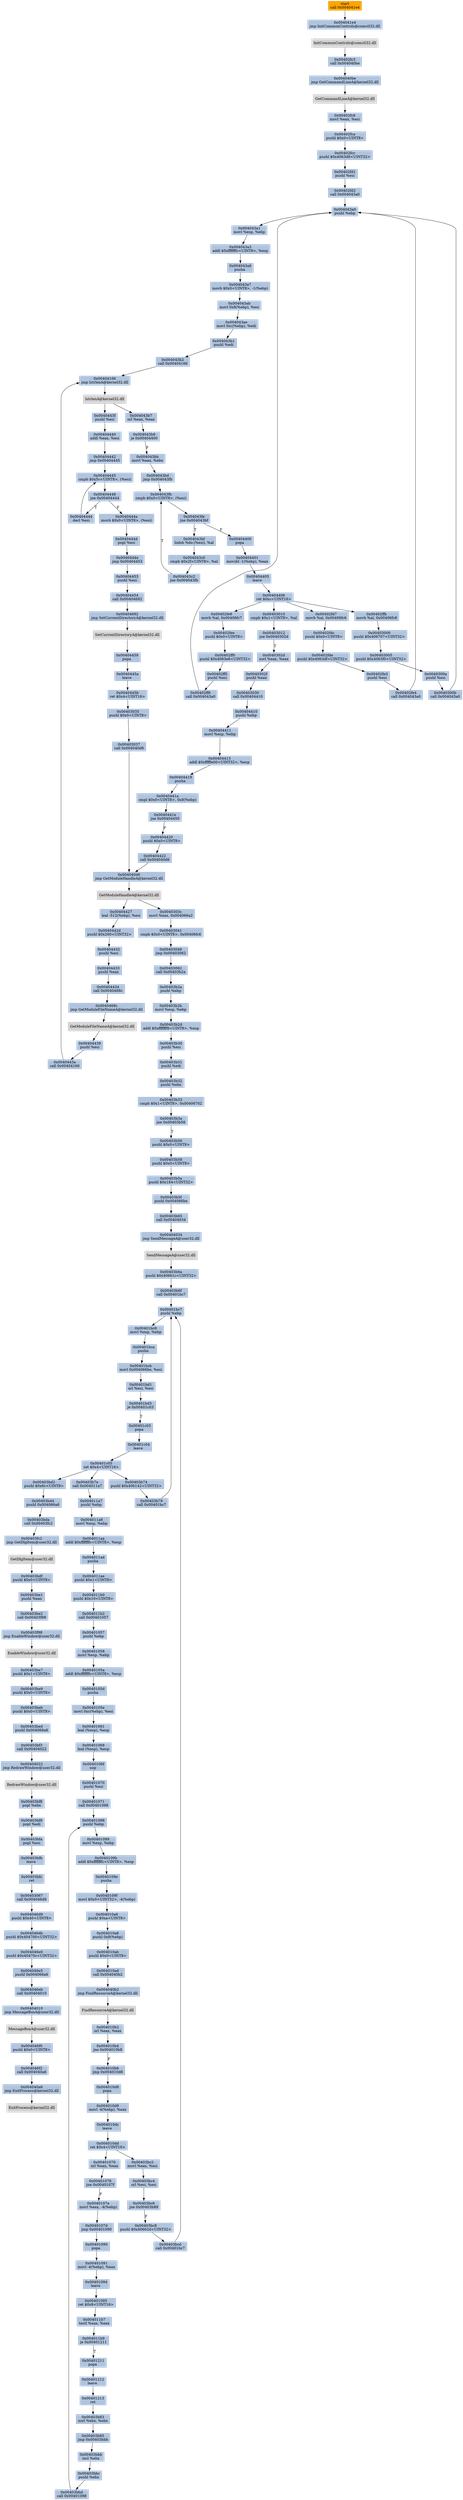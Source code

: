 digraph G {
node[shape=rectangle,style=filled,fillcolor=lightsteelblue,color=lightsteelblue]
bgcolor="transparent"
a0x00402fbecall_0x004041e4[label="start\ncall 0x004041e4",fillcolor="orange",color="lightgrey"];
a0x004041e4jmp_InitCommonControls_comctl32_dll[label="0x004041e4\njmp InitCommonControls@comctl32.dll"];
InitCommonControls_comctl32_dll[label="InitCommonControls@comctl32.dll",fillcolor="lightgrey",color="lightgrey"];
a0x00402fc3call_0x004040be[label="0x00402fc3\ncall 0x004040be"];
a0x004040bejmp_GetCommandLineA_kernel32_dll[label="0x004040be\njmp GetCommandLineA@kernel32.dll"];
GetCommandLineA_kernel32_dll[label="GetCommandLineA@kernel32.dll",fillcolor="lightgrey",color="lightgrey"];
a0x00402fc8movl_eax_esi[label="0x00402fc8\nmovl %eax, %esi"];
a0x00402fcapushl_0x0UINT8[label="0x00402fca\npushl $0x0<UINT8>"];
a0x00402fccpushl_0x4063d8UINT32[label="0x00402fcc\npushl $0x4063d8<UINT32>"];
a0x00402fd1pushl_esi[label="0x00402fd1\npushl %esi"];
a0x00402fd2call_0x004043a0[label="0x00402fd2\ncall 0x004043a0"];
a0x004043a0pushl_ebp[label="0x004043a0\npushl %ebp"];
a0x004043a1movl_esp_ebp[label="0x004043a1\nmovl %esp, %ebp"];
a0x004043a3addl_0xfffffffcUINT8_esp[label="0x004043a3\naddl $0xfffffffc<UINT8>, %esp"];
a0x004043a6pusha_[label="0x004043a6\npusha "];
a0x004043a7movb_0x0UINT8__1ebp_[label="0x004043a7\nmovb $0x0<UINT8>, -1(%ebp)"];
a0x004043abmovl_0x8ebp__esi[label="0x004043ab\nmovl 0x8(%ebp), %esi"];
a0x004043aemovl_0xcebp__edi[label="0x004043ae\nmovl 0xc(%ebp), %edi"];
a0x004043b1pushl_edi[label="0x004043b1\npushl %edi"];
a0x004043b2call_0x00404166[label="0x004043b2\ncall 0x00404166"];
a0x00404166jmp_lstrlenA_kernel32_dll[label="0x00404166\njmp lstrlenA@kernel32.dll"];
lstrlenA_kernel32_dll[label="lstrlenA@kernel32.dll",fillcolor="lightgrey",color="lightgrey"];
a0x004043b7orl_eax_eax[label="0x004043b7\norl %eax, %eax"];
a0x004043b9je_0x00404400[label="0x004043b9\nje 0x00404400"];
a0x004043bbmovl_eax_ebx[label="0x004043bb\nmovl %eax, %ebx"];
a0x004043bdjmp_0x004043fb[label="0x004043bd\njmp 0x004043fb"];
a0x004043fbcmpb_0x0UINT8_esi_[label="0x004043fb\ncmpb $0x0<UINT8>, (%esi)"];
a0x004043fejne_0x004043bf[label="0x004043fe\njne 0x004043bf"];
a0x004043bflodsb_ds_esi__al[label="0x004043bf\nlodsb %ds:(%esi), %al"];
a0x004043c0cmpb_0x2fUINT8_al[label="0x004043c0\ncmpb $0x2f<UINT8>, %al"];
a0x004043c2jne_0x004043fb[label="0x004043c2\njne 0x004043fb"];
a0x00404400popa_[label="0x00404400\npopa "];
a0x00404401movzbl__1ebp__eax[label="0x00404401\nmovzbl -1(%ebp), %eax"];
a0x00404405leave_[label="0x00404405\nleave "];
a0x00404406ret_0xcUINT16[label="0x00404406\nret $0xc<UINT16>"];
a0x00402fd7movb_al_0x00406fc6[label="0x00402fd7\nmovb %al, 0x00406fc6"];
a0x00402fdcpushl_0x0UINT8[label="0x00402fdc\npushl $0x0<UINT8>"];
a0x00402fdepushl_0x4063dfUINT32[label="0x00402fde\npushl $0x4063df<UINT32>"];
a0x00402fe3pushl_esi[label="0x00402fe3\npushl %esi"];
a0x00402fe4call_0x004043a0[label="0x00402fe4\ncall 0x004043a0"];
a0x00402fe9movb_al_0x00406fc7[label="0x00402fe9\nmovb %al, 0x00406fc7"];
a0x00402feepushl_0x0UINT8[label="0x00402fee\npushl $0x0<UINT8>"];
a0x00402ff0pushl_0x4063e6UINT32[label="0x00402ff0\npushl $0x4063e6<UINT32>"];
a0x00402ff5pushl_esi[label="0x00402ff5\npushl %esi"];
a0x00402ff6call_0x004043a0[label="0x00402ff6\ncall 0x004043a0"];
a0x00402ffbmovb_al_0x00406fc8[label="0x00402ffb\nmovb %al, 0x00406fc8"];
a0x00403000pushl_0x406707UINT32[label="0x00403000\npushl $0x406707<UINT32>"];
a0x00403005pushl_0x4063f0UINT32[label="0x00403005\npushl $0x4063f0<UINT32>"];
a0x0040300apushl_esi[label="0x0040300a\npushl %esi"];
a0x0040300bcall_0x004043a0[label="0x0040300b\ncall 0x004043a0"];
a0x00403010cmpb_0x1UINT8_al[label="0x00403010\ncmpb $0x1<UINT8>, %al"];
a0x00403012jne_0x0040302d[label="0x00403012\njne 0x0040302d"];
a0x0040302dxorl_eax_eax[label="0x0040302d\nxorl %eax, %eax"];
a0x0040302fpushl_eax[label="0x0040302f\npushl %eax"];
a0x00403030call_0x00404410[label="0x00403030\ncall 0x00404410"];
a0x00404410pushl_ebp[label="0x00404410\npushl %ebp"];
a0x00404411movl_esp_ebp[label="0x00404411\nmovl %esp, %ebp"];
a0x00404413addl_0xfffffe00UINT32_esp[label="0x00404413\naddl $0xfffffe00<UINT32>, %esp"];
a0x00404419pusha_[label="0x00404419\npusha "];
a0x0040441acmpl_0x0UINT8_0x8ebp_[label="0x0040441a\ncmpl $0x0<UINT8>, 0x8(%ebp)"];
a0x0040441ejne_0x00404450[label="0x0040441e\njne 0x00404450"];
a0x00404420pushl_0x0UINT8[label="0x00404420\npushl $0x0<UINT8>"];
a0x00404422call_0x004040d6[label="0x00404422\ncall 0x004040d6"];
a0x004040d6jmp_GetModuleHandleA_kernel32_dll[label="0x004040d6\njmp GetModuleHandleA@kernel32.dll"];
GetModuleHandleA_kernel32_dll[label="GetModuleHandleA@kernel32.dll",fillcolor="lightgrey",color="lightgrey"];
a0x00404427leal__512ebp__esi[label="0x00404427\nleal -512(%ebp), %esi"];
a0x0040442dpushl_0x200UINT32[label="0x0040442d\npushl $0x200<UINT32>"];
a0x00404432pushl_esi[label="0x00404432\npushl %esi"];
a0x00404433pushl_eax[label="0x00404433\npushl %eax"];
a0x00404434call_0x0040468c[label="0x00404434\ncall 0x0040468c"];
a0x0040468cjmp_GetModuleFileNameA_kernel32_dll[label="0x0040468c\njmp GetModuleFileNameA@kernel32.dll"];
GetModuleFileNameA_kernel32_dll[label="GetModuleFileNameA@kernel32.dll",fillcolor="lightgrey",color="lightgrey"];
a0x00404439pushl_esi[label="0x00404439\npushl %esi"];
a0x0040443acall_0x00404166[label="0x0040443a\ncall 0x00404166"];
a0x0040443fpushl_esi[label="0x0040443f\npushl %esi"];
a0x00404440addl_eax_esi[label="0x00404440\naddl %eax, %esi"];
a0x00404442jmp_0x00404445[label="0x00404442\njmp 0x00404445"];
a0x00404445cmpb_0x5cUINT8_esi_[label="0x00404445\ncmpb $0x5c<UINT8>, (%esi)"];
a0x00404448jne_0x00404444[label="0x00404448\njne 0x00404444"];
a0x00404444decl_esi[label="0x00404444\ndecl %esi"];
a0x0040444amovb_0x0UINT8_esi_[label="0x0040444a\nmovb $0x0<UINT8>, (%esi)"];
a0x0040444dpopl_esi[label="0x0040444d\npopl %esi"];
a0x0040444ejmp_0x00404453[label="0x0040444e\njmp 0x00404453"];
a0x00404453pushl_esi[label="0x00404453\npushl %esi"];
a0x00404454call_0x00404692[label="0x00404454\ncall 0x00404692"];
a0x00404692jmp_SetCurrentDirectoryA_kernel32_dll[label="0x00404692\njmp SetCurrentDirectoryA@kernel32.dll"];
SetCurrentDirectoryA_kernel32_dll[label="SetCurrentDirectoryA@kernel32.dll",fillcolor="lightgrey",color="lightgrey"];
a0x00404459popa_[label="0x00404459\npopa "];
a0x0040445aleave_[label="0x0040445a\nleave "];
a0x0040445bret_0x4UINT16[label="0x0040445b\nret $0x4<UINT16>"];
a0x00403035pushl_0x0UINT8[label="0x00403035\npushl $0x0<UINT8>"];
a0x00403037call_0x004040d6[label="0x00403037\ncall 0x004040d6"];
a0x0040303cmovl_eax_0x004066a2[label="0x0040303c\nmovl %eax, 0x004066a2"];
a0x00403041cmpb_0x0UINT8_0x00406fc6[label="0x00403041\ncmpb $0x0<UINT8>, 0x00406fc6"];
a0x00403048jmp_0x00403062[label="0x00403048\njmp 0x00403062"];
a0x00403062call_0x00403b2a[label="0x00403062\ncall 0x00403b2a"];
a0x00403b2apushl_ebp[label="0x00403b2a\npushl %ebp"];
a0x00403b2bmovl_esp_ebp[label="0x00403b2b\nmovl %esp, %ebp"];
a0x00403b2daddl_0xfffffff8UINT8_esp[label="0x00403b2d\naddl $0xfffffff8<UINT8>, %esp"];
a0x00403b30pushl_esi[label="0x00403b30\npushl %esi"];
a0x00403b31pushl_edi[label="0x00403b31\npushl %edi"];
a0x00403b32pushl_ebx[label="0x00403b32\npushl %ebx"];
a0x00403b33cmpb_0x1UINT8_0x00406702[label="0x00403b33\ncmpb $0x1<UINT8>, 0x00406702"];
a0x00403b3ajne_0x00403b56[label="0x00403b3a\njne 0x00403b56"];
a0x00403b56pushl_0x0UINT8[label="0x00403b56\npushl $0x0<UINT8>"];
a0x00403b58pushl_0x0UINT8[label="0x00403b58\npushl $0x0<UINT8>"];
a0x00403b5apushl_0x184UINT32[label="0x00403b5a\npushl $0x184<UINT32>"];
a0x00403b5fpushl_0x004066be[label="0x00403b5f\npushl 0x004066be"];
a0x00403b65call_0x00404034[label="0x00403b65\ncall 0x00404034"];
a0x00404034jmp_SendMessageA_user32_dll[label="0x00404034\njmp SendMessageA@user32.dll"];
SendMessageA_user32_dll[label="SendMessageA@user32.dll",fillcolor="lightgrey",color="lightgrey"];
a0x00403b6apushl_0x40661cUINT32[label="0x00403b6a\npushl $0x40661c<UINT32>"];
a0x00403b6fcall_0x00401bc7[label="0x00403b6f\ncall 0x00401bc7"];
a0x00401bc7pushl_ebp[label="0x00401bc7\npushl %ebp"];
a0x00401bc8movl_esp_ebp[label="0x00401bc8\nmovl %esp, %ebp"];
a0x00401bcapusha_[label="0x00401bca\npusha "];
a0x00401bcbmovl_0x004066be_esi[label="0x00401bcb\nmovl 0x004066be, %esi"];
a0x00401bd1orl_esi_esi[label="0x00401bd1\norl %esi, %esi"];
a0x00401bd3je_0x00401c03[label="0x00401bd3\nje 0x00401c03"];
a0x00401c03popa_[label="0x00401c03\npopa "];
a0x00401c04leave_[label="0x00401c04\nleave "];
a0x00401c05ret_0x4UINT16[label="0x00401c05\nret $0x4<UINT16>"];
a0x00403b74pushl_0x406142UINT32[label="0x00403b74\npushl $0x406142<UINT32>"];
a0x00403b79call_0x00401bc7[label="0x00403b79\ncall 0x00401bc7"];
a0x00403b7ecall_0x004011a7[label="0x00403b7e\ncall 0x004011a7"];
a0x004011a7pushl_ebp[label="0x004011a7\npushl %ebp"];
a0x004011a8movl_esp_ebp[label="0x004011a8\nmovl %esp, %ebp"];
a0x004011aaaddl_0xfffffffcUINT8_esp[label="0x004011aa\naddl $0xfffffffc<UINT8>, %esp"];
a0x004011adpusha_[label="0x004011ad\npusha "];
a0x004011aepushl_0x1UINT8[label="0x004011ae\npushl $0x1<UINT8>"];
a0x004011b0pushl_0x10UINT8[label="0x004011b0\npushl $0x10<UINT8>"];
a0x004011b2call_0x00401057[label="0x004011b2\ncall 0x00401057"];
a0x00401057pushl_ebp[label="0x00401057\npushl %ebp"];
a0x00401058movl_esp_ebp[label="0x00401058\nmovl %esp, %ebp"];
a0x0040105aaddl_0xfffffffcUINT8_esp[label="0x0040105a\naddl $0xfffffffc<UINT8>, %esp"];
a0x0040105dpusha_[label="0x0040105d\npusha "];
a0x0040105emovl_0xcebp__esi[label="0x0040105e\nmovl 0xc(%ebp), %esi"];
a0x00401061leal_esp__esp[label="0x00401061\nleal (%esp), %esp"];
a0x00401068leal_esp__esp[label="0x00401068\nleal (%esp), %esp"];
a0x0040106fnop_[label="0x0040106f\nnop "];
a0x00401070pushl_esi[label="0x00401070\npushl %esi"];
a0x00401071call_0x00401098[label="0x00401071\ncall 0x00401098"];
a0x00401098pushl_ebp[label="0x00401098\npushl %ebp"];
a0x00401099movl_esp_ebp[label="0x00401099\nmovl %esp, %ebp"];
a0x0040109baddl_0xfffffffcUINT8_esp[label="0x0040109b\naddl $0xfffffffc<UINT8>, %esp"];
a0x0040109epusha_[label="0x0040109e\npusha "];
a0x0040109fmovl_0x0UINT32__4ebp_[label="0x0040109f\nmovl $0x0<UINT32>, -4(%ebp)"];
a0x004010a6pushl_0xaUINT8[label="0x004010a6\npushl $0xa<UINT8>"];
a0x004010a8pushl_0x8ebp_[label="0x004010a8\npushl 0x8(%ebp)"];
a0x004010abpushl_0x0UINT8[label="0x004010ab\npushl $0x0<UINT8>"];
a0x004010adcall_0x004040b2[label="0x004010ad\ncall 0x004040b2"];
a0x004040b2jmp_FindResourceA_kernel32_dll[label="0x004040b2\njmp FindResourceA@kernel32.dll"];
FindResourceA_kernel32_dll[label="FindResourceA@kernel32.dll",fillcolor="lightgrey",color="lightgrey"];
a0x004010b2orl_eax_eax[label="0x004010b2\norl %eax, %eax"];
a0x004010b4jne_0x004010b8[label="0x004010b4\njne 0x004010b8"];
a0x004010b6jmp_0x004010d8[label="0x004010b6\njmp 0x004010d8"];
a0x004010d8popa_[label="0x004010d8\npopa "];
a0x004010d9movl__4ebp__eax[label="0x004010d9\nmovl -4(%ebp), %eax"];
a0x004010dcleave_[label="0x004010dc\nleave "];
a0x004010ddret_0x4UINT16[label="0x004010dd\nret $0x4<UINT16>"];
a0x00401076orl_eax_eax[label="0x00401076\norl %eax, %eax"];
a0x00401078jne_0x0040107f[label="0x00401078\njne 0x0040107f"];
a0x0040107amovl_eax__4ebp_[label="0x0040107a\nmovl %eax, -4(%ebp)"];
a0x0040107djmp_0x00401090[label="0x0040107d\njmp 0x00401090"];
a0x00401090popa_[label="0x00401090\npopa "];
a0x00401091movl__4ebp__eax[label="0x00401091\nmovl -4(%ebp), %eax"];
a0x00401094leave_[label="0x00401094\nleave "];
a0x00401095ret_0x8UINT16[label="0x00401095\nret $0x8<UINT16>"];
a0x004011b7testl_eax_eax[label="0x004011b7\ntestl %eax, %eax"];
a0x004011b9je_0x00401211[label="0x004011b9\nje 0x00401211"];
a0x00401211popa_[label="0x00401211\npopa "];
a0x00401212leave_[label="0x00401212\nleave "];
a0x00401213ret[label="0x00401213\nret"];
a0x00403b83xorl_ebx_ebx[label="0x00403b83\nxorl %ebx, %ebx"];
a0x00403b85jmp_0x00403bbb[label="0x00403b85\njmp 0x00403bbb"];
a0x00403bbbincl_ebx[label="0x00403bbb\nincl %ebx"];
a0x00403bbcpushl_ebx[label="0x00403bbc\npushl %ebx"];
a0x00403bbdcall_0x00401098[label="0x00403bbd\ncall 0x00401098"];
a0x00403bc2movl_eax_esi[label="0x00403bc2\nmovl %eax, %esi"];
a0x00403bc4orl_esi_esi[label="0x00403bc4\norl %esi, %esi"];
a0x00403bc6jne_0x00403b89[label="0x00403bc6\njne 0x00403b89"];
a0x00403bc8pushl_0x40662dUINT32[label="0x00403bc8\npushl $0x40662d<UINT32>"];
a0x00403bcdcall_0x00401bc7[label="0x00403bcd\ncall 0x00401bc7"];
a0x00403bd2pushl_0x6cUINT8[label="0x00403bd2\npushl $0x6c<UINT8>"];
a0x00403bd4pushl_0x004066a6[label="0x00403bd4\npushl 0x004066a6"];
a0x00403bdacall_0x00403fc2[label="0x00403bda\ncall 0x00403fc2"];
a0x00403fc2jmp_GetDlgItem_user32_dll[label="0x00403fc2\njmp GetDlgItem@user32.dll"];
GetDlgItem_user32_dll[label="GetDlgItem@user32.dll",fillcolor="lightgrey",color="lightgrey"];
a0x00403bdfpushl_0x0UINT8[label="0x00403bdf\npushl $0x0<UINT8>"];
a0x00403be1pushl_eax[label="0x00403be1\npushl %eax"];
a0x00403be2call_0x00403f98[label="0x00403be2\ncall 0x00403f98"];
a0x00403f98jmp_EnableWindow_user32_dll[label="0x00403f98\njmp EnableWindow@user32.dll"];
EnableWindow_user32_dll[label="EnableWindow@user32.dll",fillcolor="lightgrey",color="lightgrey"];
a0x00403be7pushl_0x1UINT8[label="0x00403be7\npushl $0x1<UINT8>"];
a0x00403be9pushl_0x0UINT8[label="0x00403be9\npushl $0x0<UINT8>"];
a0x00403bebpushl_0x0UINT8[label="0x00403beb\npushl $0x0<UINT8>"];
a0x00403bedpushl_0x004066a6[label="0x00403bed\npushl 0x004066a6"];
a0x00403bf3call_0x00404022[label="0x00403bf3\ncall 0x00404022"];
a0x00404022jmp_RedrawWindow_user32_dll[label="0x00404022\njmp RedrawWindow@user32.dll"];
RedrawWindow_user32_dll[label="RedrawWindow@user32.dll",fillcolor="lightgrey",color="lightgrey"];
a0x00403bf8popl_ebx[label="0x00403bf8\npopl %ebx"];
a0x00403bf9popl_edi[label="0x00403bf9\npopl %edi"];
a0x00403bfapopl_esi[label="0x00403bfa\npopl %esi"];
a0x00403bfbleave_[label="0x00403bfb\nleave "];
a0x00403bfcret[label="0x00403bfc\nret"];
a0x00403067call_0x004046d9[label="0x00403067\ncall 0x004046d9"];
a0x004046d9pushl_0x40UINT8[label="0x004046d9\npushl $0x40<UINT8>"];
a0x004046dbpushl_0x404700UINT32[label="0x004046db\npushl $0x404700<UINT32>"];
a0x004046e0pushl_0x40470cUINT32[label="0x004046e0\npushl $0x40470c<UINT32>"];
a0x004046e5pushl_0x004066a6[label="0x004046e5\npushl 0x004066a6"];
a0x004046ebcall_0x00404010[label="0x004046eb\ncall 0x00404010"];
a0x00404010jmp_MessageBoxA_user32_dll[label="0x00404010\njmp MessageBoxA@user32.dll"];
MessageBoxA_user32_dll[label="MessageBoxA@user32.dll",fillcolor="lightgrey",color="lightgrey"];
a0x004046f0pushl_0x0UINT8[label="0x004046f0\npushl $0x0<UINT8>"];
a0x004046f2call_0x004040a6[label="0x004046f2\ncall 0x004040a6"];
a0x004040a6jmp_ExitProcess_kernel32_dll[label="0x004040a6\njmp ExitProcess@kernel32.dll"];
ExitProcess_kernel32_dll[label="ExitProcess@kernel32.dll",fillcolor="lightgrey",color="lightgrey"];
a0x00402fbecall_0x004041e4 -> a0x004041e4jmp_InitCommonControls_comctl32_dll [color="#000000"];
a0x004041e4jmp_InitCommonControls_comctl32_dll -> InitCommonControls_comctl32_dll [color="#000000"];
InitCommonControls_comctl32_dll -> a0x00402fc3call_0x004040be [color="#000000"];
a0x00402fc3call_0x004040be -> a0x004040bejmp_GetCommandLineA_kernel32_dll [color="#000000"];
a0x004040bejmp_GetCommandLineA_kernel32_dll -> GetCommandLineA_kernel32_dll [color="#000000"];
GetCommandLineA_kernel32_dll -> a0x00402fc8movl_eax_esi [color="#000000"];
a0x00402fc8movl_eax_esi -> a0x00402fcapushl_0x0UINT8 [color="#000000"];
a0x00402fcapushl_0x0UINT8 -> a0x00402fccpushl_0x4063d8UINT32 [color="#000000"];
a0x00402fccpushl_0x4063d8UINT32 -> a0x00402fd1pushl_esi [color="#000000"];
a0x00402fd1pushl_esi -> a0x00402fd2call_0x004043a0 [color="#000000"];
a0x00402fd2call_0x004043a0 -> a0x004043a0pushl_ebp [color="#000000"];
a0x004043a0pushl_ebp -> a0x004043a1movl_esp_ebp [color="#000000"];
a0x004043a1movl_esp_ebp -> a0x004043a3addl_0xfffffffcUINT8_esp [color="#000000"];
a0x004043a3addl_0xfffffffcUINT8_esp -> a0x004043a6pusha_ [color="#000000"];
a0x004043a6pusha_ -> a0x004043a7movb_0x0UINT8__1ebp_ [color="#000000"];
a0x004043a7movb_0x0UINT8__1ebp_ -> a0x004043abmovl_0x8ebp__esi [color="#000000"];
a0x004043abmovl_0x8ebp__esi -> a0x004043aemovl_0xcebp__edi [color="#000000"];
a0x004043aemovl_0xcebp__edi -> a0x004043b1pushl_edi [color="#000000"];
a0x004043b1pushl_edi -> a0x004043b2call_0x00404166 [color="#000000"];
a0x004043b2call_0x00404166 -> a0x00404166jmp_lstrlenA_kernel32_dll [color="#000000"];
a0x00404166jmp_lstrlenA_kernel32_dll -> lstrlenA_kernel32_dll [color="#000000"];
lstrlenA_kernel32_dll -> a0x004043b7orl_eax_eax [color="#000000"];
a0x004043b7orl_eax_eax -> a0x004043b9je_0x00404400 [color="#000000"];
a0x004043b9je_0x00404400 -> a0x004043bbmovl_eax_ebx [color="#000000",label="F"];
a0x004043bbmovl_eax_ebx -> a0x004043bdjmp_0x004043fb [color="#000000"];
a0x004043bdjmp_0x004043fb -> a0x004043fbcmpb_0x0UINT8_esi_ [color="#000000"];
a0x004043fbcmpb_0x0UINT8_esi_ -> a0x004043fejne_0x004043bf [color="#000000"];
a0x004043fejne_0x004043bf -> a0x004043bflodsb_ds_esi__al [color="#000000",label="T"];
a0x004043bflodsb_ds_esi__al -> a0x004043c0cmpb_0x2fUINT8_al [color="#000000"];
a0x004043c0cmpb_0x2fUINT8_al -> a0x004043c2jne_0x004043fb [color="#000000"];
a0x004043c2jne_0x004043fb -> a0x004043fbcmpb_0x0UINT8_esi_ [color="#000000",label="T"];
a0x004043fejne_0x004043bf -> a0x00404400popa_ [color="#000000",label="F"];
a0x00404400popa_ -> a0x00404401movzbl__1ebp__eax [color="#000000"];
a0x00404401movzbl__1ebp__eax -> a0x00404405leave_ [color="#000000"];
a0x00404405leave_ -> a0x00404406ret_0xcUINT16 [color="#000000"];
a0x00404406ret_0xcUINT16 -> a0x00402fd7movb_al_0x00406fc6 [color="#000000"];
a0x00402fd7movb_al_0x00406fc6 -> a0x00402fdcpushl_0x0UINT8 [color="#000000"];
a0x00402fdcpushl_0x0UINT8 -> a0x00402fdepushl_0x4063dfUINT32 [color="#000000"];
a0x00402fdepushl_0x4063dfUINT32 -> a0x00402fe3pushl_esi [color="#000000"];
a0x00402fe3pushl_esi -> a0x00402fe4call_0x004043a0 [color="#000000"];
a0x00402fe4call_0x004043a0 -> a0x004043a0pushl_ebp [color="#000000"];
a0x00404406ret_0xcUINT16 -> a0x00402fe9movb_al_0x00406fc7 [color="#000000"];
a0x00402fe9movb_al_0x00406fc7 -> a0x00402feepushl_0x0UINT8 [color="#000000"];
a0x00402feepushl_0x0UINT8 -> a0x00402ff0pushl_0x4063e6UINT32 [color="#000000"];
a0x00402ff0pushl_0x4063e6UINT32 -> a0x00402ff5pushl_esi [color="#000000"];
a0x00402ff5pushl_esi -> a0x00402ff6call_0x004043a0 [color="#000000"];
a0x00402ff6call_0x004043a0 -> a0x004043a0pushl_ebp [color="#000000"];
a0x00404406ret_0xcUINT16 -> a0x00402ffbmovb_al_0x00406fc8 [color="#000000"];
a0x00402ffbmovb_al_0x00406fc8 -> a0x00403000pushl_0x406707UINT32 [color="#000000"];
a0x00403000pushl_0x406707UINT32 -> a0x00403005pushl_0x4063f0UINT32 [color="#000000"];
a0x00403005pushl_0x4063f0UINT32 -> a0x0040300apushl_esi [color="#000000"];
a0x0040300apushl_esi -> a0x0040300bcall_0x004043a0 [color="#000000"];
a0x0040300bcall_0x004043a0 -> a0x004043a0pushl_ebp [color="#000000"];
a0x00404406ret_0xcUINT16 -> a0x00403010cmpb_0x1UINT8_al [color="#000000"];
a0x00403010cmpb_0x1UINT8_al -> a0x00403012jne_0x0040302d [color="#000000"];
a0x00403012jne_0x0040302d -> a0x0040302dxorl_eax_eax [color="#000000",label="T"];
a0x0040302dxorl_eax_eax -> a0x0040302fpushl_eax [color="#000000"];
a0x0040302fpushl_eax -> a0x00403030call_0x00404410 [color="#000000"];
a0x00403030call_0x00404410 -> a0x00404410pushl_ebp [color="#000000"];
a0x00404410pushl_ebp -> a0x00404411movl_esp_ebp [color="#000000"];
a0x00404411movl_esp_ebp -> a0x00404413addl_0xfffffe00UINT32_esp [color="#000000"];
a0x00404413addl_0xfffffe00UINT32_esp -> a0x00404419pusha_ [color="#000000"];
a0x00404419pusha_ -> a0x0040441acmpl_0x0UINT8_0x8ebp_ [color="#000000"];
a0x0040441acmpl_0x0UINT8_0x8ebp_ -> a0x0040441ejne_0x00404450 [color="#000000"];
a0x0040441ejne_0x00404450 -> a0x00404420pushl_0x0UINT8 [color="#000000",label="F"];
a0x00404420pushl_0x0UINT8 -> a0x00404422call_0x004040d6 [color="#000000"];
a0x00404422call_0x004040d6 -> a0x004040d6jmp_GetModuleHandleA_kernel32_dll [color="#000000"];
a0x004040d6jmp_GetModuleHandleA_kernel32_dll -> GetModuleHandleA_kernel32_dll [color="#000000"];
GetModuleHandleA_kernel32_dll -> a0x00404427leal__512ebp__esi [color="#000000"];
a0x00404427leal__512ebp__esi -> a0x0040442dpushl_0x200UINT32 [color="#000000"];
a0x0040442dpushl_0x200UINT32 -> a0x00404432pushl_esi [color="#000000"];
a0x00404432pushl_esi -> a0x00404433pushl_eax [color="#000000"];
a0x00404433pushl_eax -> a0x00404434call_0x0040468c [color="#000000"];
a0x00404434call_0x0040468c -> a0x0040468cjmp_GetModuleFileNameA_kernel32_dll [color="#000000"];
a0x0040468cjmp_GetModuleFileNameA_kernel32_dll -> GetModuleFileNameA_kernel32_dll [color="#000000"];
GetModuleFileNameA_kernel32_dll -> a0x00404439pushl_esi [color="#000000"];
a0x00404439pushl_esi -> a0x0040443acall_0x00404166 [color="#000000"];
a0x0040443acall_0x00404166 -> a0x00404166jmp_lstrlenA_kernel32_dll [color="#000000"];
lstrlenA_kernel32_dll -> a0x0040443fpushl_esi [color="#000000"];
a0x0040443fpushl_esi -> a0x00404440addl_eax_esi [color="#000000"];
a0x00404440addl_eax_esi -> a0x00404442jmp_0x00404445 [color="#000000"];
a0x00404442jmp_0x00404445 -> a0x00404445cmpb_0x5cUINT8_esi_ [color="#000000"];
a0x00404445cmpb_0x5cUINT8_esi_ -> a0x00404448jne_0x00404444 [color="#000000"];
a0x00404448jne_0x00404444 -> a0x00404444decl_esi [color="#000000",label="T"];
a0x00404444decl_esi -> a0x00404445cmpb_0x5cUINT8_esi_ [color="#000000"];
a0x00404448jne_0x00404444 -> a0x0040444amovb_0x0UINT8_esi_ [color="#000000",label="F"];
a0x0040444amovb_0x0UINT8_esi_ -> a0x0040444dpopl_esi [color="#000000"];
a0x0040444dpopl_esi -> a0x0040444ejmp_0x00404453 [color="#000000"];
a0x0040444ejmp_0x00404453 -> a0x00404453pushl_esi [color="#000000"];
a0x00404453pushl_esi -> a0x00404454call_0x00404692 [color="#000000"];
a0x00404454call_0x00404692 -> a0x00404692jmp_SetCurrentDirectoryA_kernel32_dll [color="#000000"];
a0x00404692jmp_SetCurrentDirectoryA_kernel32_dll -> SetCurrentDirectoryA_kernel32_dll [color="#000000"];
SetCurrentDirectoryA_kernel32_dll -> a0x00404459popa_ [color="#000000"];
a0x00404459popa_ -> a0x0040445aleave_ [color="#000000"];
a0x0040445aleave_ -> a0x0040445bret_0x4UINT16 [color="#000000"];
a0x0040445bret_0x4UINT16 -> a0x00403035pushl_0x0UINT8 [color="#000000"];
a0x00403035pushl_0x0UINT8 -> a0x00403037call_0x004040d6 [color="#000000"];
a0x00403037call_0x004040d6 -> a0x004040d6jmp_GetModuleHandleA_kernel32_dll [color="#000000"];
GetModuleHandleA_kernel32_dll -> a0x0040303cmovl_eax_0x004066a2 [color="#000000"];
a0x0040303cmovl_eax_0x004066a2 -> a0x00403041cmpb_0x0UINT8_0x00406fc6 [color="#000000"];
a0x00403041cmpb_0x0UINT8_0x00406fc6 -> a0x00403048jmp_0x00403062 [color="#000000"];
a0x00403048jmp_0x00403062 -> a0x00403062call_0x00403b2a [color="#000000"];
a0x00403062call_0x00403b2a -> a0x00403b2apushl_ebp [color="#000000"];
a0x00403b2apushl_ebp -> a0x00403b2bmovl_esp_ebp [color="#000000"];
a0x00403b2bmovl_esp_ebp -> a0x00403b2daddl_0xfffffff8UINT8_esp [color="#000000"];
a0x00403b2daddl_0xfffffff8UINT8_esp -> a0x00403b30pushl_esi [color="#000000"];
a0x00403b30pushl_esi -> a0x00403b31pushl_edi [color="#000000"];
a0x00403b31pushl_edi -> a0x00403b32pushl_ebx [color="#000000"];
a0x00403b32pushl_ebx -> a0x00403b33cmpb_0x1UINT8_0x00406702 [color="#000000"];
a0x00403b33cmpb_0x1UINT8_0x00406702 -> a0x00403b3ajne_0x00403b56 [color="#000000"];
a0x00403b3ajne_0x00403b56 -> a0x00403b56pushl_0x0UINT8 [color="#000000",label="T"];
a0x00403b56pushl_0x0UINT8 -> a0x00403b58pushl_0x0UINT8 [color="#000000"];
a0x00403b58pushl_0x0UINT8 -> a0x00403b5apushl_0x184UINT32 [color="#000000"];
a0x00403b5apushl_0x184UINT32 -> a0x00403b5fpushl_0x004066be [color="#000000"];
a0x00403b5fpushl_0x004066be -> a0x00403b65call_0x00404034 [color="#000000"];
a0x00403b65call_0x00404034 -> a0x00404034jmp_SendMessageA_user32_dll [color="#000000"];
a0x00404034jmp_SendMessageA_user32_dll -> SendMessageA_user32_dll [color="#000000"];
SendMessageA_user32_dll -> a0x00403b6apushl_0x40661cUINT32 [color="#000000"];
a0x00403b6apushl_0x40661cUINT32 -> a0x00403b6fcall_0x00401bc7 [color="#000000"];
a0x00403b6fcall_0x00401bc7 -> a0x00401bc7pushl_ebp [color="#000000"];
a0x00401bc7pushl_ebp -> a0x00401bc8movl_esp_ebp [color="#000000"];
a0x00401bc8movl_esp_ebp -> a0x00401bcapusha_ [color="#000000"];
a0x00401bcapusha_ -> a0x00401bcbmovl_0x004066be_esi [color="#000000"];
a0x00401bcbmovl_0x004066be_esi -> a0x00401bd1orl_esi_esi [color="#000000"];
a0x00401bd1orl_esi_esi -> a0x00401bd3je_0x00401c03 [color="#000000"];
a0x00401bd3je_0x00401c03 -> a0x00401c03popa_ [color="#000000",label="T"];
a0x00401c03popa_ -> a0x00401c04leave_ [color="#000000"];
a0x00401c04leave_ -> a0x00401c05ret_0x4UINT16 [color="#000000"];
a0x00401c05ret_0x4UINT16 -> a0x00403b74pushl_0x406142UINT32 [color="#000000"];
a0x00403b74pushl_0x406142UINT32 -> a0x00403b79call_0x00401bc7 [color="#000000"];
a0x00403b79call_0x00401bc7 -> a0x00401bc7pushl_ebp [color="#000000"];
a0x00401c05ret_0x4UINT16 -> a0x00403b7ecall_0x004011a7 [color="#000000"];
a0x00403b7ecall_0x004011a7 -> a0x004011a7pushl_ebp [color="#000000"];
a0x004011a7pushl_ebp -> a0x004011a8movl_esp_ebp [color="#000000"];
a0x004011a8movl_esp_ebp -> a0x004011aaaddl_0xfffffffcUINT8_esp [color="#000000"];
a0x004011aaaddl_0xfffffffcUINT8_esp -> a0x004011adpusha_ [color="#000000"];
a0x004011adpusha_ -> a0x004011aepushl_0x1UINT8 [color="#000000"];
a0x004011aepushl_0x1UINT8 -> a0x004011b0pushl_0x10UINT8 [color="#000000"];
a0x004011b0pushl_0x10UINT8 -> a0x004011b2call_0x00401057 [color="#000000"];
a0x004011b2call_0x00401057 -> a0x00401057pushl_ebp [color="#000000"];
a0x00401057pushl_ebp -> a0x00401058movl_esp_ebp [color="#000000"];
a0x00401058movl_esp_ebp -> a0x0040105aaddl_0xfffffffcUINT8_esp [color="#000000"];
a0x0040105aaddl_0xfffffffcUINT8_esp -> a0x0040105dpusha_ [color="#000000"];
a0x0040105dpusha_ -> a0x0040105emovl_0xcebp__esi [color="#000000"];
a0x0040105emovl_0xcebp__esi -> a0x00401061leal_esp__esp [color="#000000"];
a0x00401061leal_esp__esp -> a0x00401068leal_esp__esp [color="#000000"];
a0x00401068leal_esp__esp -> a0x0040106fnop_ [color="#000000"];
a0x0040106fnop_ -> a0x00401070pushl_esi [color="#000000"];
a0x00401070pushl_esi -> a0x00401071call_0x00401098 [color="#000000"];
a0x00401071call_0x00401098 -> a0x00401098pushl_ebp [color="#000000"];
a0x00401098pushl_ebp -> a0x00401099movl_esp_ebp [color="#000000"];
a0x00401099movl_esp_ebp -> a0x0040109baddl_0xfffffffcUINT8_esp [color="#000000"];
a0x0040109baddl_0xfffffffcUINT8_esp -> a0x0040109epusha_ [color="#000000"];
a0x0040109epusha_ -> a0x0040109fmovl_0x0UINT32__4ebp_ [color="#000000"];
a0x0040109fmovl_0x0UINT32__4ebp_ -> a0x004010a6pushl_0xaUINT8 [color="#000000"];
a0x004010a6pushl_0xaUINT8 -> a0x004010a8pushl_0x8ebp_ [color="#000000"];
a0x004010a8pushl_0x8ebp_ -> a0x004010abpushl_0x0UINT8 [color="#000000"];
a0x004010abpushl_0x0UINT8 -> a0x004010adcall_0x004040b2 [color="#000000"];
a0x004010adcall_0x004040b2 -> a0x004040b2jmp_FindResourceA_kernel32_dll [color="#000000"];
a0x004040b2jmp_FindResourceA_kernel32_dll -> FindResourceA_kernel32_dll [color="#000000"];
FindResourceA_kernel32_dll -> a0x004010b2orl_eax_eax [color="#000000"];
a0x004010b2orl_eax_eax -> a0x004010b4jne_0x004010b8 [color="#000000"];
a0x004010b4jne_0x004010b8 -> a0x004010b6jmp_0x004010d8 [color="#000000",label="F"];
a0x004010b6jmp_0x004010d8 -> a0x004010d8popa_ [color="#000000"];
a0x004010d8popa_ -> a0x004010d9movl__4ebp__eax [color="#000000"];
a0x004010d9movl__4ebp__eax -> a0x004010dcleave_ [color="#000000"];
a0x004010dcleave_ -> a0x004010ddret_0x4UINT16 [color="#000000"];
a0x004010ddret_0x4UINT16 -> a0x00401076orl_eax_eax [color="#000000"];
a0x00401076orl_eax_eax -> a0x00401078jne_0x0040107f [color="#000000"];
a0x00401078jne_0x0040107f -> a0x0040107amovl_eax__4ebp_ [color="#000000",label="F"];
a0x0040107amovl_eax__4ebp_ -> a0x0040107djmp_0x00401090 [color="#000000"];
a0x0040107djmp_0x00401090 -> a0x00401090popa_ [color="#000000"];
a0x00401090popa_ -> a0x00401091movl__4ebp__eax [color="#000000"];
a0x00401091movl__4ebp__eax -> a0x00401094leave_ [color="#000000"];
a0x00401094leave_ -> a0x00401095ret_0x8UINT16 [color="#000000"];
a0x00401095ret_0x8UINT16 -> a0x004011b7testl_eax_eax [color="#000000"];
a0x004011b7testl_eax_eax -> a0x004011b9je_0x00401211 [color="#000000"];
a0x004011b9je_0x00401211 -> a0x00401211popa_ [color="#000000",label="T"];
a0x00401211popa_ -> a0x00401212leave_ [color="#000000"];
a0x00401212leave_ -> a0x00401213ret [color="#000000"];
a0x00401213ret -> a0x00403b83xorl_ebx_ebx [color="#000000"];
a0x00403b83xorl_ebx_ebx -> a0x00403b85jmp_0x00403bbb [color="#000000"];
a0x00403b85jmp_0x00403bbb -> a0x00403bbbincl_ebx [color="#000000"];
a0x00403bbbincl_ebx -> a0x00403bbcpushl_ebx [color="#000000"];
a0x00403bbcpushl_ebx -> a0x00403bbdcall_0x00401098 [color="#000000"];
a0x00403bbdcall_0x00401098 -> a0x00401098pushl_ebp [color="#000000"];
a0x004010ddret_0x4UINT16 -> a0x00403bc2movl_eax_esi [color="#000000"];
a0x00403bc2movl_eax_esi -> a0x00403bc4orl_esi_esi [color="#000000"];
a0x00403bc4orl_esi_esi -> a0x00403bc6jne_0x00403b89 [color="#000000"];
a0x00403bc6jne_0x00403b89 -> a0x00403bc8pushl_0x40662dUINT32 [color="#000000",label="F"];
a0x00403bc8pushl_0x40662dUINT32 -> a0x00403bcdcall_0x00401bc7 [color="#000000"];
a0x00403bcdcall_0x00401bc7 -> a0x00401bc7pushl_ebp [color="#000000"];
a0x00401c05ret_0x4UINT16 -> a0x00403bd2pushl_0x6cUINT8 [color="#000000"];
a0x00403bd2pushl_0x6cUINT8 -> a0x00403bd4pushl_0x004066a6 [color="#000000"];
a0x00403bd4pushl_0x004066a6 -> a0x00403bdacall_0x00403fc2 [color="#000000"];
a0x00403bdacall_0x00403fc2 -> a0x00403fc2jmp_GetDlgItem_user32_dll [color="#000000"];
a0x00403fc2jmp_GetDlgItem_user32_dll -> GetDlgItem_user32_dll [color="#000000"];
GetDlgItem_user32_dll -> a0x00403bdfpushl_0x0UINT8 [color="#000000"];
a0x00403bdfpushl_0x0UINT8 -> a0x00403be1pushl_eax [color="#000000"];
a0x00403be1pushl_eax -> a0x00403be2call_0x00403f98 [color="#000000"];
a0x00403be2call_0x00403f98 -> a0x00403f98jmp_EnableWindow_user32_dll [color="#000000"];
a0x00403f98jmp_EnableWindow_user32_dll -> EnableWindow_user32_dll [color="#000000"];
EnableWindow_user32_dll -> a0x00403be7pushl_0x1UINT8 [color="#000000"];
a0x00403be7pushl_0x1UINT8 -> a0x00403be9pushl_0x0UINT8 [color="#000000"];
a0x00403be9pushl_0x0UINT8 -> a0x00403bebpushl_0x0UINT8 [color="#000000"];
a0x00403bebpushl_0x0UINT8 -> a0x00403bedpushl_0x004066a6 [color="#000000"];
a0x00403bedpushl_0x004066a6 -> a0x00403bf3call_0x00404022 [color="#000000"];
a0x00403bf3call_0x00404022 -> a0x00404022jmp_RedrawWindow_user32_dll [color="#000000"];
a0x00404022jmp_RedrawWindow_user32_dll -> RedrawWindow_user32_dll [color="#000000"];
RedrawWindow_user32_dll -> a0x00403bf8popl_ebx [color="#000000"];
a0x00403bf8popl_ebx -> a0x00403bf9popl_edi [color="#000000"];
a0x00403bf9popl_edi -> a0x00403bfapopl_esi [color="#000000"];
a0x00403bfapopl_esi -> a0x00403bfbleave_ [color="#000000"];
a0x00403bfbleave_ -> a0x00403bfcret [color="#000000"];
a0x00403bfcret -> a0x00403067call_0x004046d9 [color="#000000"];
a0x00403067call_0x004046d9 -> a0x004046d9pushl_0x40UINT8 [color="#000000"];
a0x004046d9pushl_0x40UINT8 -> a0x004046dbpushl_0x404700UINT32 [color="#000000"];
a0x004046dbpushl_0x404700UINT32 -> a0x004046e0pushl_0x40470cUINT32 [color="#000000"];
a0x004046e0pushl_0x40470cUINT32 -> a0x004046e5pushl_0x004066a6 [color="#000000"];
a0x004046e5pushl_0x004066a6 -> a0x004046ebcall_0x00404010 [color="#000000"];
a0x004046ebcall_0x00404010 -> a0x00404010jmp_MessageBoxA_user32_dll [color="#000000"];
a0x00404010jmp_MessageBoxA_user32_dll -> MessageBoxA_user32_dll [color="#000000"];
MessageBoxA_user32_dll -> a0x004046f0pushl_0x0UINT8 [color="#000000"];
a0x004046f0pushl_0x0UINT8 -> a0x004046f2call_0x004040a6 [color="#000000"];
a0x004046f2call_0x004040a6 -> a0x004040a6jmp_ExitProcess_kernel32_dll [color="#000000"];
a0x004040a6jmp_ExitProcess_kernel32_dll -> ExitProcess_kernel32_dll [color="#000000"];
}
